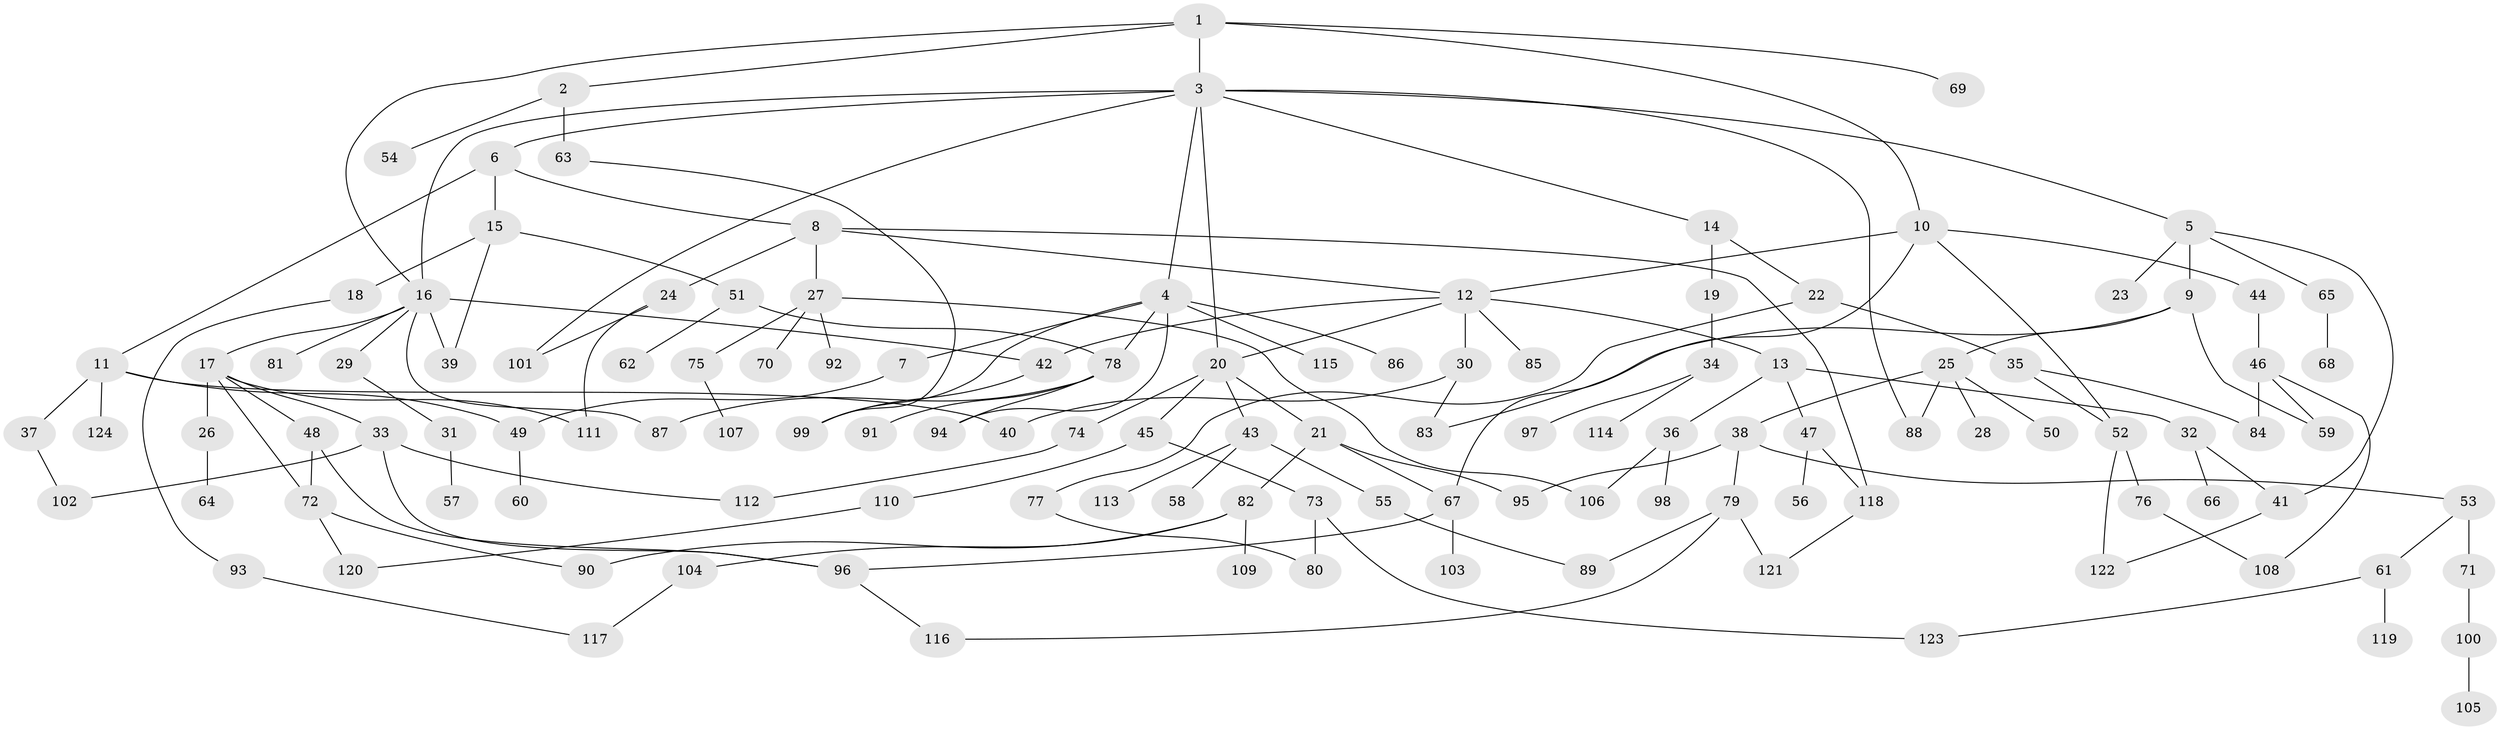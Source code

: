 // Generated by graph-tools (version 1.1) at 2025/13/03/09/25 04:13:19]
// undirected, 124 vertices, 162 edges
graph export_dot {
graph [start="1"]
  node [color=gray90,style=filled];
  1;
  2;
  3;
  4;
  5;
  6;
  7;
  8;
  9;
  10;
  11;
  12;
  13;
  14;
  15;
  16;
  17;
  18;
  19;
  20;
  21;
  22;
  23;
  24;
  25;
  26;
  27;
  28;
  29;
  30;
  31;
  32;
  33;
  34;
  35;
  36;
  37;
  38;
  39;
  40;
  41;
  42;
  43;
  44;
  45;
  46;
  47;
  48;
  49;
  50;
  51;
  52;
  53;
  54;
  55;
  56;
  57;
  58;
  59;
  60;
  61;
  62;
  63;
  64;
  65;
  66;
  67;
  68;
  69;
  70;
  71;
  72;
  73;
  74;
  75;
  76;
  77;
  78;
  79;
  80;
  81;
  82;
  83;
  84;
  85;
  86;
  87;
  88;
  89;
  90;
  91;
  92;
  93;
  94;
  95;
  96;
  97;
  98;
  99;
  100;
  101;
  102;
  103;
  104;
  105;
  106;
  107;
  108;
  109;
  110;
  111;
  112;
  113;
  114;
  115;
  116;
  117;
  118;
  119;
  120;
  121;
  122;
  123;
  124;
  1 -- 2;
  1 -- 3;
  1 -- 10;
  1 -- 69;
  1 -- 16;
  2 -- 54;
  2 -- 63;
  3 -- 4;
  3 -- 5;
  3 -- 6;
  3 -- 14;
  3 -- 16;
  3 -- 20;
  3 -- 88;
  3 -- 101;
  4 -- 7;
  4 -- 86;
  4 -- 115;
  4 -- 78;
  4 -- 99;
  4 -- 94;
  5 -- 9;
  5 -- 23;
  5 -- 41;
  5 -- 65;
  6 -- 8;
  6 -- 11;
  6 -- 15;
  7 -- 49;
  8 -- 24;
  8 -- 27;
  8 -- 12;
  8 -- 118;
  9 -- 25;
  9 -- 59;
  9 -- 83;
  10 -- 12;
  10 -- 44;
  10 -- 52;
  10 -- 67;
  11 -- 37;
  11 -- 49;
  11 -- 124;
  11 -- 40;
  12 -- 13;
  12 -- 30;
  12 -- 85;
  12 -- 20;
  12 -- 42;
  13 -- 32;
  13 -- 36;
  13 -- 47;
  14 -- 19;
  14 -- 22;
  15 -- 18;
  15 -- 39;
  15 -- 51;
  16 -- 17;
  16 -- 29;
  16 -- 42;
  16 -- 81;
  16 -- 87;
  16 -- 39;
  17 -- 26;
  17 -- 33;
  17 -- 48;
  17 -- 72;
  17 -- 111;
  18 -- 93;
  19 -- 34;
  20 -- 21;
  20 -- 43;
  20 -- 45;
  20 -- 74;
  21 -- 82;
  21 -- 95;
  21 -- 67;
  22 -- 35;
  22 -- 77;
  24 -- 101;
  24 -- 111;
  25 -- 28;
  25 -- 38;
  25 -- 50;
  25 -- 88;
  26 -- 64;
  27 -- 70;
  27 -- 75;
  27 -- 92;
  27 -- 106;
  29 -- 31;
  30 -- 40;
  30 -- 83;
  31 -- 57;
  32 -- 66;
  32 -- 41;
  33 -- 112;
  33 -- 96;
  33 -- 102;
  34 -- 97;
  34 -- 114;
  35 -- 84;
  35 -- 52;
  36 -- 98;
  36 -- 106;
  37 -- 102;
  38 -- 53;
  38 -- 79;
  38 -- 95;
  41 -- 122;
  42 -- 99;
  43 -- 55;
  43 -- 58;
  43 -- 113;
  44 -- 46;
  45 -- 73;
  45 -- 110;
  46 -- 84;
  46 -- 108;
  46 -- 59;
  47 -- 56;
  47 -- 118;
  48 -- 72;
  48 -- 96;
  49 -- 60;
  51 -- 62;
  51 -- 78;
  52 -- 76;
  52 -- 122;
  53 -- 61;
  53 -- 71;
  55 -- 89;
  61 -- 119;
  61 -- 123;
  63 -- 99;
  65 -- 68;
  67 -- 96;
  67 -- 103;
  71 -- 100;
  72 -- 90;
  72 -- 120;
  73 -- 123;
  73 -- 80;
  74 -- 112;
  75 -- 107;
  76 -- 108;
  77 -- 80;
  78 -- 91;
  78 -- 94;
  78 -- 87;
  79 -- 89;
  79 -- 116;
  79 -- 121;
  82 -- 104;
  82 -- 109;
  82 -- 90;
  93 -- 117;
  96 -- 116;
  100 -- 105;
  104 -- 117;
  110 -- 120;
  118 -- 121;
}
